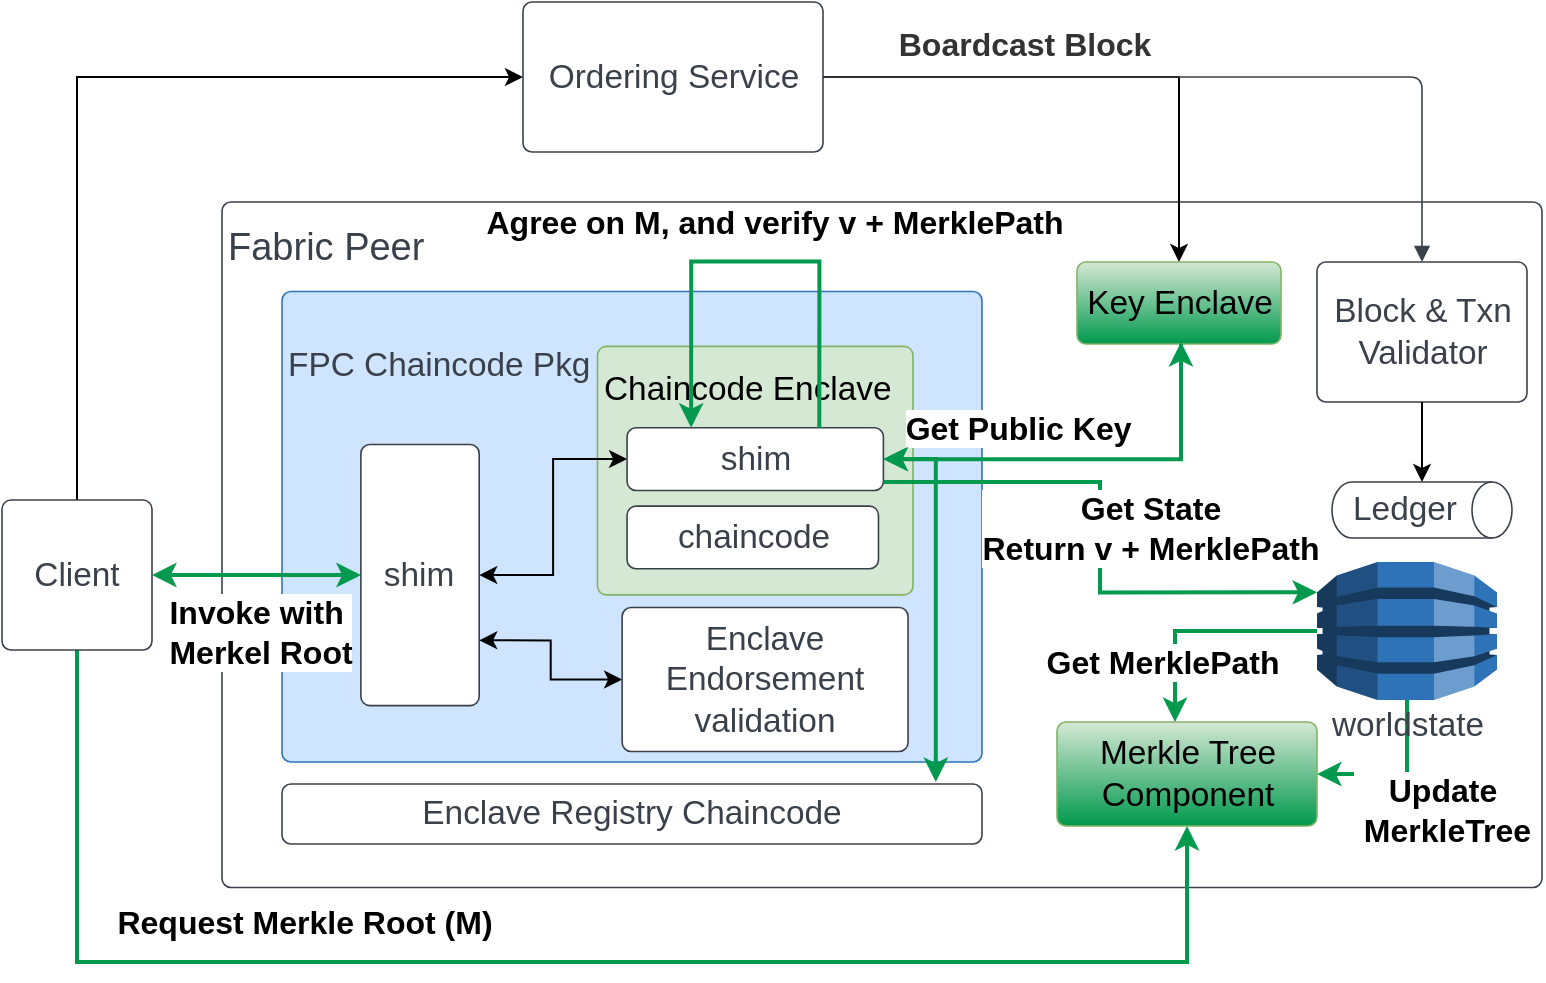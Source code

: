 <mxfile version="24.3.1" type="github">
  <diagram name="Page-1" id="ytsnkdMpD4JHJz4nEYuC">
    <mxGraphModel dx="1194" dy="797" grid="1" gridSize="10" guides="1" tooltips="1" connect="1" arrows="1" fold="1" page="1" pageScale="1" pageWidth="850" pageHeight="1100" math="0" shadow="0">
      <root>
        <mxCell id="0" />
        <mxCell id="1" parent="0" />
        <mxCell id="tbP1JejfTtedmxKy0wD8-43" value="&lt;div style=&quot;text-align: left; font-size: 19px;&quot;&gt;&lt;span style=&quot;background-color: initial;&quot;&gt;&lt;font style=&quot;font-size: 19px;&quot;&gt;Fabric Peer&lt;/font&gt;&lt;/span&gt;&lt;/div&gt;&lt;font style=&quot;font-size: 19px;&quot;&gt;&lt;br&gt;&lt;br&gt;&lt;br&gt;&lt;br&gt;&lt;br&gt;&lt;br&gt;&lt;br&gt;&lt;br&gt;&lt;br&gt;&lt;br&gt;&lt;br&gt;&lt;br&gt;&lt;br&gt;&lt;/font&gt;" style="html=1;overflow=block;blockSpacing=1;whiteSpace=wrap;fontSize=16.7;fontColor=#3a414a;spacing=3.8;strokeColor=#3a414a;strokeOpacity=100;rounded=1;absoluteArcSize=1;arcSize=9;strokeWidth=0.8;lucidId=cE2TcnImbqJd;" parent="1" vertex="1">
          <mxGeometry x="130" y="130" width="660" height="342.73" as="geometry" />
        </mxCell>
        <mxCell id="tbP1JejfTtedmxKy0wD8-56" style="edgeStyle=orthogonalEdgeStyle;rounded=0;orthogonalLoop=1;jettySize=auto;html=1;strokeColor=#00994D;strokeWidth=2;entryX=0.5;entryY=1;entryDx=0;entryDy=0;" parent="1" source="tbP1JejfTtedmxKy0wD8-1" target="tbP1JejfTtedmxKy0wD8-39" edge="1">
          <mxGeometry relative="1" as="geometry">
            <Array as="points">
              <mxPoint x="58" y="510" />
              <mxPoint x="613" y="510" />
            </Array>
            <mxPoint x="620" y="510" as="targetPoint" />
          </mxGeometry>
        </mxCell>
        <mxCell id="tbP1JejfTtedmxKy0wD8-57" value="&lt;b&gt;&lt;font style=&quot;font-size: 16px;&quot;&gt;Request Merkle Root (M)&lt;/font&gt;&lt;/b&gt;" style="edgeLabel;html=1;align=center;verticalAlign=middle;resizable=0;points=[];" parent="tbP1JejfTtedmxKy0wD8-56" vertex="1" connectable="0">
          <mxGeometry x="-0.588" y="1" relative="1" as="geometry">
            <mxPoint x="109" y="-19" as="offset" />
          </mxGeometry>
        </mxCell>
        <mxCell id="-o9KYWqZdvnooTlNlLoy-1" style="edgeStyle=orthogonalEdgeStyle;rounded=0;orthogonalLoop=1;jettySize=auto;html=1;entryX=0;entryY=0.5;entryDx=0;entryDy=0;" parent="1" source="tbP1JejfTtedmxKy0wD8-1" target="tbP1JejfTtedmxKy0wD8-2" edge="1">
          <mxGeometry relative="1" as="geometry">
            <Array as="points">
              <mxPoint x="57" y="68" />
            </Array>
          </mxGeometry>
        </mxCell>
        <mxCell id="tbP1JejfTtedmxKy0wD8-1" value="Client" style="html=1;overflow=block;blockSpacing=1;whiteSpace=wrap;fontSize=16.7;fontColor=#3a414a;spacing=3.8;strokeColor=#3a414a;strokeOpacity=100;rounded=1;absoluteArcSize=1;arcSize=9;strokeWidth=0.8;lucidId=cE2TcnImbqJd;" parent="1" vertex="1">
          <mxGeometry x="20" y="279.03" width="75" height="75" as="geometry" />
        </mxCell>
        <mxCell id="ah2vyBuOMGyflsALTaDJ-4" style="edgeStyle=orthogonalEdgeStyle;rounded=0;orthogonalLoop=1;jettySize=auto;html=1;entryX=0.5;entryY=0;entryDx=0;entryDy=0;" parent="1" source="tbP1JejfTtedmxKy0wD8-2" target="ah2vyBuOMGyflsALTaDJ-1" edge="1">
          <mxGeometry relative="1" as="geometry" />
        </mxCell>
        <mxCell id="tbP1JejfTtedmxKy0wD8-2" value="Ordering Service" style="html=1;overflow=block;blockSpacing=1;whiteSpace=wrap;fontSize=16.7;fontColor=#3a414a;spacing=3.8;strokeColor=#3a414a;strokeOpacity=100;rounded=1;absoluteArcSize=1;arcSize=9;strokeWidth=0.8;lucidId=cE2T7upM-5wP;" parent="1" vertex="1">
          <mxGeometry x="280.5" y="30" width="150" height="75" as="geometry" />
        </mxCell>
        <mxCell id="tbP1JejfTtedmxKy0wD8-5" value="" style="html=1;jettySize=18;whiteSpace=wrap;fontSize=13;strokeColor=#3a414a;strokeOpacity=100;strokeWidth=0.8;rounded=1;arcSize=12;edgeStyle=orthogonalEdgeStyle;startArrow=none;endArrow=block;endFill=1;exitX=1.002;exitY=0.5;exitPerimeter=0;entryX=0.5;entryY=0;lucidId=cE2TTOuiVxtX;entryDx=0;entryDy=0;" parent="1" source="tbP1JejfTtedmxKy0wD8-2" target="tbP1JejfTtedmxKy0wD8-14" edge="1">
          <mxGeometry width="100" height="100" relative="1" as="geometry">
            <Array as="points" />
            <mxPoint x="722.5" y="159.631" as="targetPoint" />
          </mxGeometry>
        </mxCell>
        <mxCell id="tbP1JejfTtedmxKy0wD8-6" value="&lt;font style=&quot;font-size: 16px;&quot;&gt;Boardcast Block&lt;/font&gt;" style="text;html=1;resizable=0;labelBackgroundColor=default;align=center;verticalAlign=middle;fontStyle=1;fontColor=#333333;fontSize=13.3;" parent="tbP1JejfTtedmxKy0wD8-5" vertex="1">
          <mxGeometry x="-0.479" relative="1" as="geometry">
            <mxPoint x="-2" y="-17" as="offset" />
          </mxGeometry>
        </mxCell>
        <mxCell id="tbP1JejfTtedmxKy0wD8-54" style="edgeStyle=orthogonalEdgeStyle;rounded=0;orthogonalLoop=1;jettySize=auto;html=1;entryX=0.454;entryY=0;entryDx=0;entryDy=0;entryPerimeter=0;exitX=0;exitY=0.5;exitDx=0;exitDy=0;exitPerimeter=0;strokeWidth=2;strokeColor=#00994D;" parent="1" source="tbP1JejfTtedmxKy0wD8-12" target="tbP1JejfTtedmxKy0wD8-39" edge="1">
          <mxGeometry relative="1" as="geometry">
            <mxPoint x="676" y="360" as="sourcePoint" />
          </mxGeometry>
        </mxCell>
        <mxCell id="tbP1JejfTtedmxKy0wD8-55" value="&lt;b&gt;&lt;font style=&quot;font-size: 16px;&quot;&gt;Get MerklePath&lt;/font&gt;&lt;/b&gt;" style="edgeLabel;html=1;align=center;verticalAlign=middle;resizable=0;points=[];" parent="tbP1JejfTtedmxKy0wD8-54" vertex="1" connectable="0">
          <mxGeometry x="0.399" relative="1" as="geometry">
            <mxPoint x="-7" y="5" as="offset" />
          </mxGeometry>
        </mxCell>
        <mxCell id="tbP1JejfTtedmxKy0wD8-69" style="edgeStyle=orthogonalEdgeStyle;rounded=0;orthogonalLoop=1;jettySize=auto;html=1;entryX=1;entryY=0.5;entryDx=0;entryDy=0;strokeWidth=2;strokeColor=#00994D;" parent="1" source="tbP1JejfTtedmxKy0wD8-12" target="tbP1JejfTtedmxKy0wD8-39" edge="1">
          <mxGeometry relative="1" as="geometry" />
        </mxCell>
        <mxCell id="tbP1JejfTtedmxKy0wD8-70" value="&lt;b&gt;&lt;font style=&quot;font-size: 16px;&quot;&gt;Update&lt;br&gt;&amp;nbsp;MerkleTree&lt;/font&gt;&lt;/b&gt;" style="edgeLabel;html=1;align=center;verticalAlign=middle;resizable=0;points=[];" parent="tbP1JejfTtedmxKy0wD8-69" vertex="1" connectable="0">
          <mxGeometry x="-0.098" relative="1" as="geometry">
            <mxPoint x="17" y="18" as="offset" />
          </mxGeometry>
        </mxCell>
        <mxCell id="tbP1JejfTtedmxKy0wD8-12" value="worldstate" style="html=1;overflow=block;blockSpacing=1;whiteSpace=wrap;shape=mxgraph.aws3.dynamo_db;labelPosition=center;verticalLabelPosition=bottom;align=center;verticalAlign=top;pointerEvents=1;fontSize=16.7;fontColor=#3a414a;spacing=3.8;strokeColor=#3a414a;strokeOpacity=100;rounded=1;absoluteArcSize=1;arcSize=9;fillColor=#2e73b8;strokeWidth=0.8;lucidId=cE2T~fHr0tdE;" parent="1" vertex="1">
          <mxGeometry x="677.5" y="310" width="90" height="69" as="geometry" />
        </mxCell>
        <mxCell id="tbP1JejfTtedmxKy0wD8-13" value="Ledger" style="html=1;overflow=block;blockSpacing=1;whiteSpace=wrap;shape=cylinder3;direction=south;size=10;anchorPointDirection=0;boundedLbl=1;fontSize=16.7;fontColor=#3a414a;spacing=3.8;strokeColor=#3a414a;strokeOpacity=100;rounded=1;absoluteArcSize=1;arcSize=9;strokeWidth=0.8;lucidId=cE2TJ~xX5vwF;" parent="1" vertex="1">
          <mxGeometry x="685" y="270" width="90" height="28" as="geometry" />
        </mxCell>
        <mxCell id="tbP1JejfTtedmxKy0wD8-14" value="Block &amp;amp; Txn Validator" style="html=1;overflow=block;blockSpacing=1;whiteSpace=wrap;fontSize=16.7;fontColor=#3a414a;spacing=3.8;strokeColor=#3a414a;strokeOpacity=100;rounded=1;absoluteArcSize=1;arcSize=9;strokeWidth=0.8;lucidId=tcRUu2L1BEtK;" parent="1" vertex="1">
          <mxGeometry x="677.5" y="160" width="105" height="70" as="geometry" />
        </mxCell>
        <mxCell id="tbP1JejfTtedmxKy0wD8-38" value="Enclave Registry Chaincode" style="html=1;overflow=block;blockSpacing=1;whiteSpace=wrap;fontSize=16.7;fontColor=#3a414a;spacing=3.8;strokeColor=#3a414a;strokeOpacity=100;rounded=1;absoluteArcSize=1;arcSize=9;strokeWidth=0.8;lucidId=tcRUu2L1BEtK;" parent="1" vertex="1">
          <mxGeometry x="160" y="421" width="350" height="30" as="geometry" />
        </mxCell>
        <mxCell id="tbP1JejfTtedmxKy0wD8-39" value="Merkle Tree Component" style="html=1;overflow=block;blockSpacing=1;whiteSpace=wrap;fontSize=16.7;spacing=3.8;strokeColor=#82b366;strokeOpacity=100;rounded=1;absoluteArcSize=1;arcSize=9;strokeWidth=0.8;lucidId=tcRUu2L1BEtK;fillColor=#d5e8d4;gradientColor=#00994D;" parent="1" vertex="1">
          <mxGeometry x="547.5" y="390" width="130" height="52" as="geometry" />
        </mxCell>
        <mxCell id="tbP1JejfTtedmxKy0wD8-46" value="" style="group" parent="1" vertex="1" connectable="0">
          <mxGeometry x="160" y="174.75" width="350" height="235.25" as="geometry" />
        </mxCell>
        <mxCell id="tbP1JejfTtedmxKy0wD8-3" value="FPC Chaincode Pkg&lt;br&gt;&lt;br&gt;&lt;br&gt;&lt;br&gt;&lt;br&gt;&lt;br&gt;&lt;br&gt;&lt;br&gt;&lt;br&gt;" style="html=1;overflow=block;blockSpacing=1;whiteSpace=wrap;fontSize=16.7;fontColor=#3a414a;spacing=3.8;strokeColor=#2e73b8;strokeOpacity=100;fillOpacity=100;rounded=1;absoluteArcSize=1;arcSize=9;fillColor=#cfe4ff;strokeWidth=0.8;lucidId=cE2Tn4evAp3L;align=left;" parent="tbP1JejfTtedmxKy0wD8-46" vertex="1">
          <mxGeometry width="350" height="235.25" as="geometry" />
        </mxCell>
        <mxCell id="tbP1JejfTtedmxKy0wD8-48" style="edgeStyle=orthogonalEdgeStyle;rounded=0;orthogonalLoop=1;jettySize=auto;html=1;exitX=0;exitY=0.5;exitDx=0;exitDy=0;entryX=1;entryY=0.75;entryDx=0;entryDy=0;startArrow=classic;startFill=1;" parent="tbP1JejfTtedmxKy0wD8-46" source="tbP1JejfTtedmxKy0wD8-40" target="tbP1JejfTtedmxKy0wD8-41" edge="1">
          <mxGeometry relative="1" as="geometry" />
        </mxCell>
        <mxCell id="tbP1JejfTtedmxKy0wD8-40" value="Enclave Endorsement validation" style="html=1;overflow=block;blockSpacing=1;whiteSpace=wrap;fontSize=16.7;fontColor=#3a414a;spacing=3.8;strokeColor=#3a414a;strokeOpacity=100;rounded=1;absoluteArcSize=1;arcSize=9;strokeWidth=0.8;lucidId=lgRUx1K73TkX;" parent="tbP1JejfTtedmxKy0wD8-46" vertex="1">
          <mxGeometry x="170.07" y="157.965" width="142.958" height="72.063" as="geometry" />
        </mxCell>
        <mxCell id="tbP1JejfTtedmxKy0wD8-41" value="shim" style="html=1;overflow=block;blockSpacing=1;whiteSpace=wrap;fontSize=16.7;fontColor=#3a414a;spacing=3.8;strokeColor=#3a414a;strokeOpacity=100;rounded=1;absoluteArcSize=1;arcSize=9;strokeWidth=0.8;lucidId=cE2T0NZ7hYbh;" parent="tbP1JejfTtedmxKy0wD8-46" vertex="1">
          <mxGeometry x="39.437" y="76.502" width="59.155" height="130.549" as="geometry" />
        </mxCell>
        <mxCell id="tbP1JejfTtedmxKy0wD8-42" value="Chaincode Enclave&lt;br&gt;&lt;br&gt;&lt;br&gt;&lt;br&gt;&lt;br&gt;" style="html=1;overflow=block;blockSpacing=1;whiteSpace=wrap;fontSize=16.7;spacing=3.8;strokeColor=#82b366;strokeOpacity=100;rounded=1;absoluteArcSize=1;arcSize=9;strokeWidth=0.8;lucidId=cE2T0NZ7hYbh;align=left;fillColor=#d5e8d4;" parent="tbP1JejfTtedmxKy0wD8-46" vertex="1">
          <mxGeometry x="157.746" y="27.415" width="157.746" height="124.283" as="geometry" />
        </mxCell>
        <mxCell id="tbP1JejfTtedmxKy0wD8-47" style="edgeStyle=orthogonalEdgeStyle;rounded=0;orthogonalLoop=1;jettySize=auto;html=1;entryX=1;entryY=0.5;entryDx=0;entryDy=0;startArrow=classic;startFill=1;" parent="tbP1JejfTtedmxKy0wD8-46" source="tbP1JejfTtedmxKy0wD8-44" target="tbP1JejfTtedmxKy0wD8-41" edge="1">
          <mxGeometry relative="1" as="geometry" />
        </mxCell>
        <mxCell id="tbP1JejfTtedmxKy0wD8-44" value="shim" style="html=1;overflow=block;blockSpacing=1;whiteSpace=wrap;fontSize=16.7;fontColor=#3a414a;spacing=3.8;strokeColor=#3a414a;strokeOpacity=100;rounded=1;absoluteArcSize=1;arcSize=9;strokeWidth=0.8;lucidId=cE2TcnImbqJd;" parent="tbP1JejfTtedmxKy0wD8-46" vertex="1">
          <mxGeometry x="172.535" y="68.147" width="128.169" height="31.332" as="geometry" />
        </mxCell>
        <mxCell id="tbP1JejfTtedmxKy0wD8-45" value="chaincode" style="html=1;overflow=block;blockSpacing=1;whiteSpace=wrap;fontSize=16.7;fontColor=#3a414a;spacing=3.8;strokeColor=#3a414a;strokeOpacity=100;rounded=1;absoluteArcSize=1;arcSize=9;strokeWidth=0.8;lucidId=cE2T0NZ7hYbh;" parent="tbP1JejfTtedmxKy0wD8-46" vertex="1">
          <mxGeometry x="172.535" y="107.312" width="125.704" height="31.332" as="geometry" />
        </mxCell>
        <mxCell id="tbP1JejfTtedmxKy0wD8-65" style="edgeStyle=orthogonalEdgeStyle;rounded=0;orthogonalLoop=1;jettySize=auto;html=1;exitX=0.75;exitY=0;exitDx=0;exitDy=0;entryX=0.25;entryY=0;entryDx=0;entryDy=0;strokeColor=#00994D;strokeWidth=2;" parent="tbP1JejfTtedmxKy0wD8-46" source="tbP1JejfTtedmxKy0wD8-44" target="tbP1JejfTtedmxKy0wD8-44" edge="1">
          <mxGeometry relative="1" as="geometry">
            <Array as="points">
              <mxPoint x="269" y="-15" />
              <mxPoint x="205" y="-15" />
            </Array>
          </mxGeometry>
        </mxCell>
        <mxCell id="tbP1JejfTtedmxKy0wD8-66" value="&lt;b&gt;&lt;font style=&quot;font-size: 16px;&quot;&gt;Agree on M, and verify v + MerklePath&lt;/font&gt;&lt;/b&gt;" style="edgeLabel;html=1;align=center;verticalAlign=middle;resizable=0;points=[];" parent="tbP1JejfTtedmxKy0wD8-65" vertex="1" connectable="0">
          <mxGeometry x="-0.075" y="1" relative="1" as="geometry">
            <mxPoint y="-21" as="offset" />
          </mxGeometry>
        </mxCell>
        <mxCell id="tbP1JejfTtedmxKy0wD8-50" style="edgeStyle=orthogonalEdgeStyle;rounded=0;orthogonalLoop=1;jettySize=auto;html=1;startArrow=classic;startFill=1;strokeWidth=2;strokeColor=#00994D;entryX=0.934;entryY=-0.033;entryDx=0;entryDy=0;entryPerimeter=0;" parent="1" source="tbP1JejfTtedmxKy0wD8-44" target="tbP1JejfTtedmxKy0wD8-38" edge="1">
          <mxGeometry relative="1" as="geometry">
            <mxPoint x="480" y="560" as="targetPoint" />
            <Array as="points">
              <mxPoint x="487" y="259" />
            </Array>
          </mxGeometry>
        </mxCell>
        <mxCell id="tbP1JejfTtedmxKy0wD8-51" value="&lt;b&gt;&lt;font style=&quot;font-size: 16px;&quot;&gt;Get Public Key&amp;nbsp;&lt;/font&gt;&lt;br&gt;&lt;/b&gt;" style="edgeLabel;html=1;align=center;verticalAlign=middle;resizable=0;points=[];" parent="tbP1JejfTtedmxKy0wD8-50" vertex="1" connectable="0">
          <mxGeometry x="-0.413" y="-1" relative="1" as="geometry">
            <mxPoint x="44" y="-45" as="offset" />
          </mxGeometry>
        </mxCell>
        <mxCell id="tbP1JejfTtedmxKy0wD8-60" style="edgeStyle=orthogonalEdgeStyle;rounded=0;orthogonalLoop=1;jettySize=auto;html=1;entryX=0;entryY=0.22;entryDx=0;entryDy=0;entryPerimeter=0;strokeColor=#00994D;strokeWidth=2;" parent="1" source="tbP1JejfTtedmxKy0wD8-44" target="tbP1JejfTtedmxKy0wD8-12" edge="1">
          <mxGeometry relative="1" as="geometry">
            <Array as="points">
              <mxPoint x="569" y="270" />
              <mxPoint x="569" y="325" />
            </Array>
          </mxGeometry>
        </mxCell>
        <mxCell id="tbP1JejfTtedmxKy0wD8-61" value="&lt;b style=&quot;font-size: 16px;&quot;&gt;Get State&lt;br&gt;Return v + MerklePath&lt;/b&gt;" style="edgeLabel;html=1;align=center;verticalAlign=middle;resizable=0;points=[];" parent="tbP1JejfTtedmxKy0wD8-60" vertex="1" connectable="0">
          <mxGeometry x="0.489" y="1" relative="1" as="geometry">
            <mxPoint x="-14" y="-31" as="offset" />
          </mxGeometry>
        </mxCell>
        <mxCell id="tbP1JejfTtedmxKy0wD8-63" style="edgeStyle=orthogonalEdgeStyle;rounded=0;orthogonalLoop=1;jettySize=auto;html=1;strokeColor=#00994D;strokeWidth=2;startArrow=classic;startFill=1;" parent="1" source="tbP1JejfTtedmxKy0wD8-1" target="tbP1JejfTtedmxKy0wD8-41" edge="1">
          <mxGeometry relative="1" as="geometry" />
        </mxCell>
        <mxCell id="tbP1JejfTtedmxKy0wD8-64" value="&lt;b&gt;&lt;font size=&quot;3&quot;&gt;Invoke with&amp;nbsp;&lt;/font&gt;&lt;br&gt;&lt;font size=&quot;3&quot;&gt;Merkel Root&lt;/font&gt;&lt;br&gt;&lt;/b&gt;" style="edgeLabel;html=1;align=center;verticalAlign=middle;resizable=0;points=[];" parent="tbP1JejfTtedmxKy0wD8-63" vertex="1" connectable="0">
          <mxGeometry x="-0.528" relative="1" as="geometry">
            <mxPoint x="29" y="28" as="offset" />
          </mxGeometry>
        </mxCell>
        <mxCell id="ah2vyBuOMGyflsALTaDJ-1" value="Key Enclave" style="html=1;overflow=block;blockSpacing=1;whiteSpace=wrap;fontSize=16.7;spacing=3.8;strokeColor=#82b366;strokeOpacity=100;rounded=1;absoluteArcSize=1;arcSize=9;strokeWidth=0.8;lucidId=tcRUu2L1BEtK;fillColor=#d5e8d4;gradientColor=#00994D;" parent="1" vertex="1">
          <mxGeometry x="557.5" y="160" width="102" height="41" as="geometry" />
        </mxCell>
        <mxCell id="ah2vyBuOMGyflsALTaDJ-6" style="edgeStyle=orthogonalEdgeStyle;rounded=0;orthogonalLoop=1;jettySize=auto;html=1;startArrow=classic;startFill=1;strokeWidth=2;strokeColor=#00994D;exitX=1;exitY=0.5;exitDx=0;exitDy=0;" parent="1" source="tbP1JejfTtedmxKy0wD8-44" edge="1">
          <mxGeometry relative="1" as="geometry">
            <mxPoint x="609.5" y="200" as="targetPoint" />
            <Array as="points">
              <mxPoint x="609.5" y="259" />
              <mxPoint x="609.5" y="201" />
            </Array>
            <mxPoint x="547.5" y="640" as="sourcePoint" />
          </mxGeometry>
        </mxCell>
        <mxCell id="-PcRXnQ7HzQvnr0aILPo-1" style="edgeStyle=orthogonalEdgeStyle;rounded=0;orthogonalLoop=1;jettySize=auto;html=1;entryX=0.5;entryY=0;entryDx=0;entryDy=0;entryPerimeter=0;" edge="1" parent="1" source="tbP1JejfTtedmxKy0wD8-14" target="tbP1JejfTtedmxKy0wD8-13">
          <mxGeometry relative="1" as="geometry" />
        </mxCell>
      </root>
    </mxGraphModel>
  </diagram>
</mxfile>
